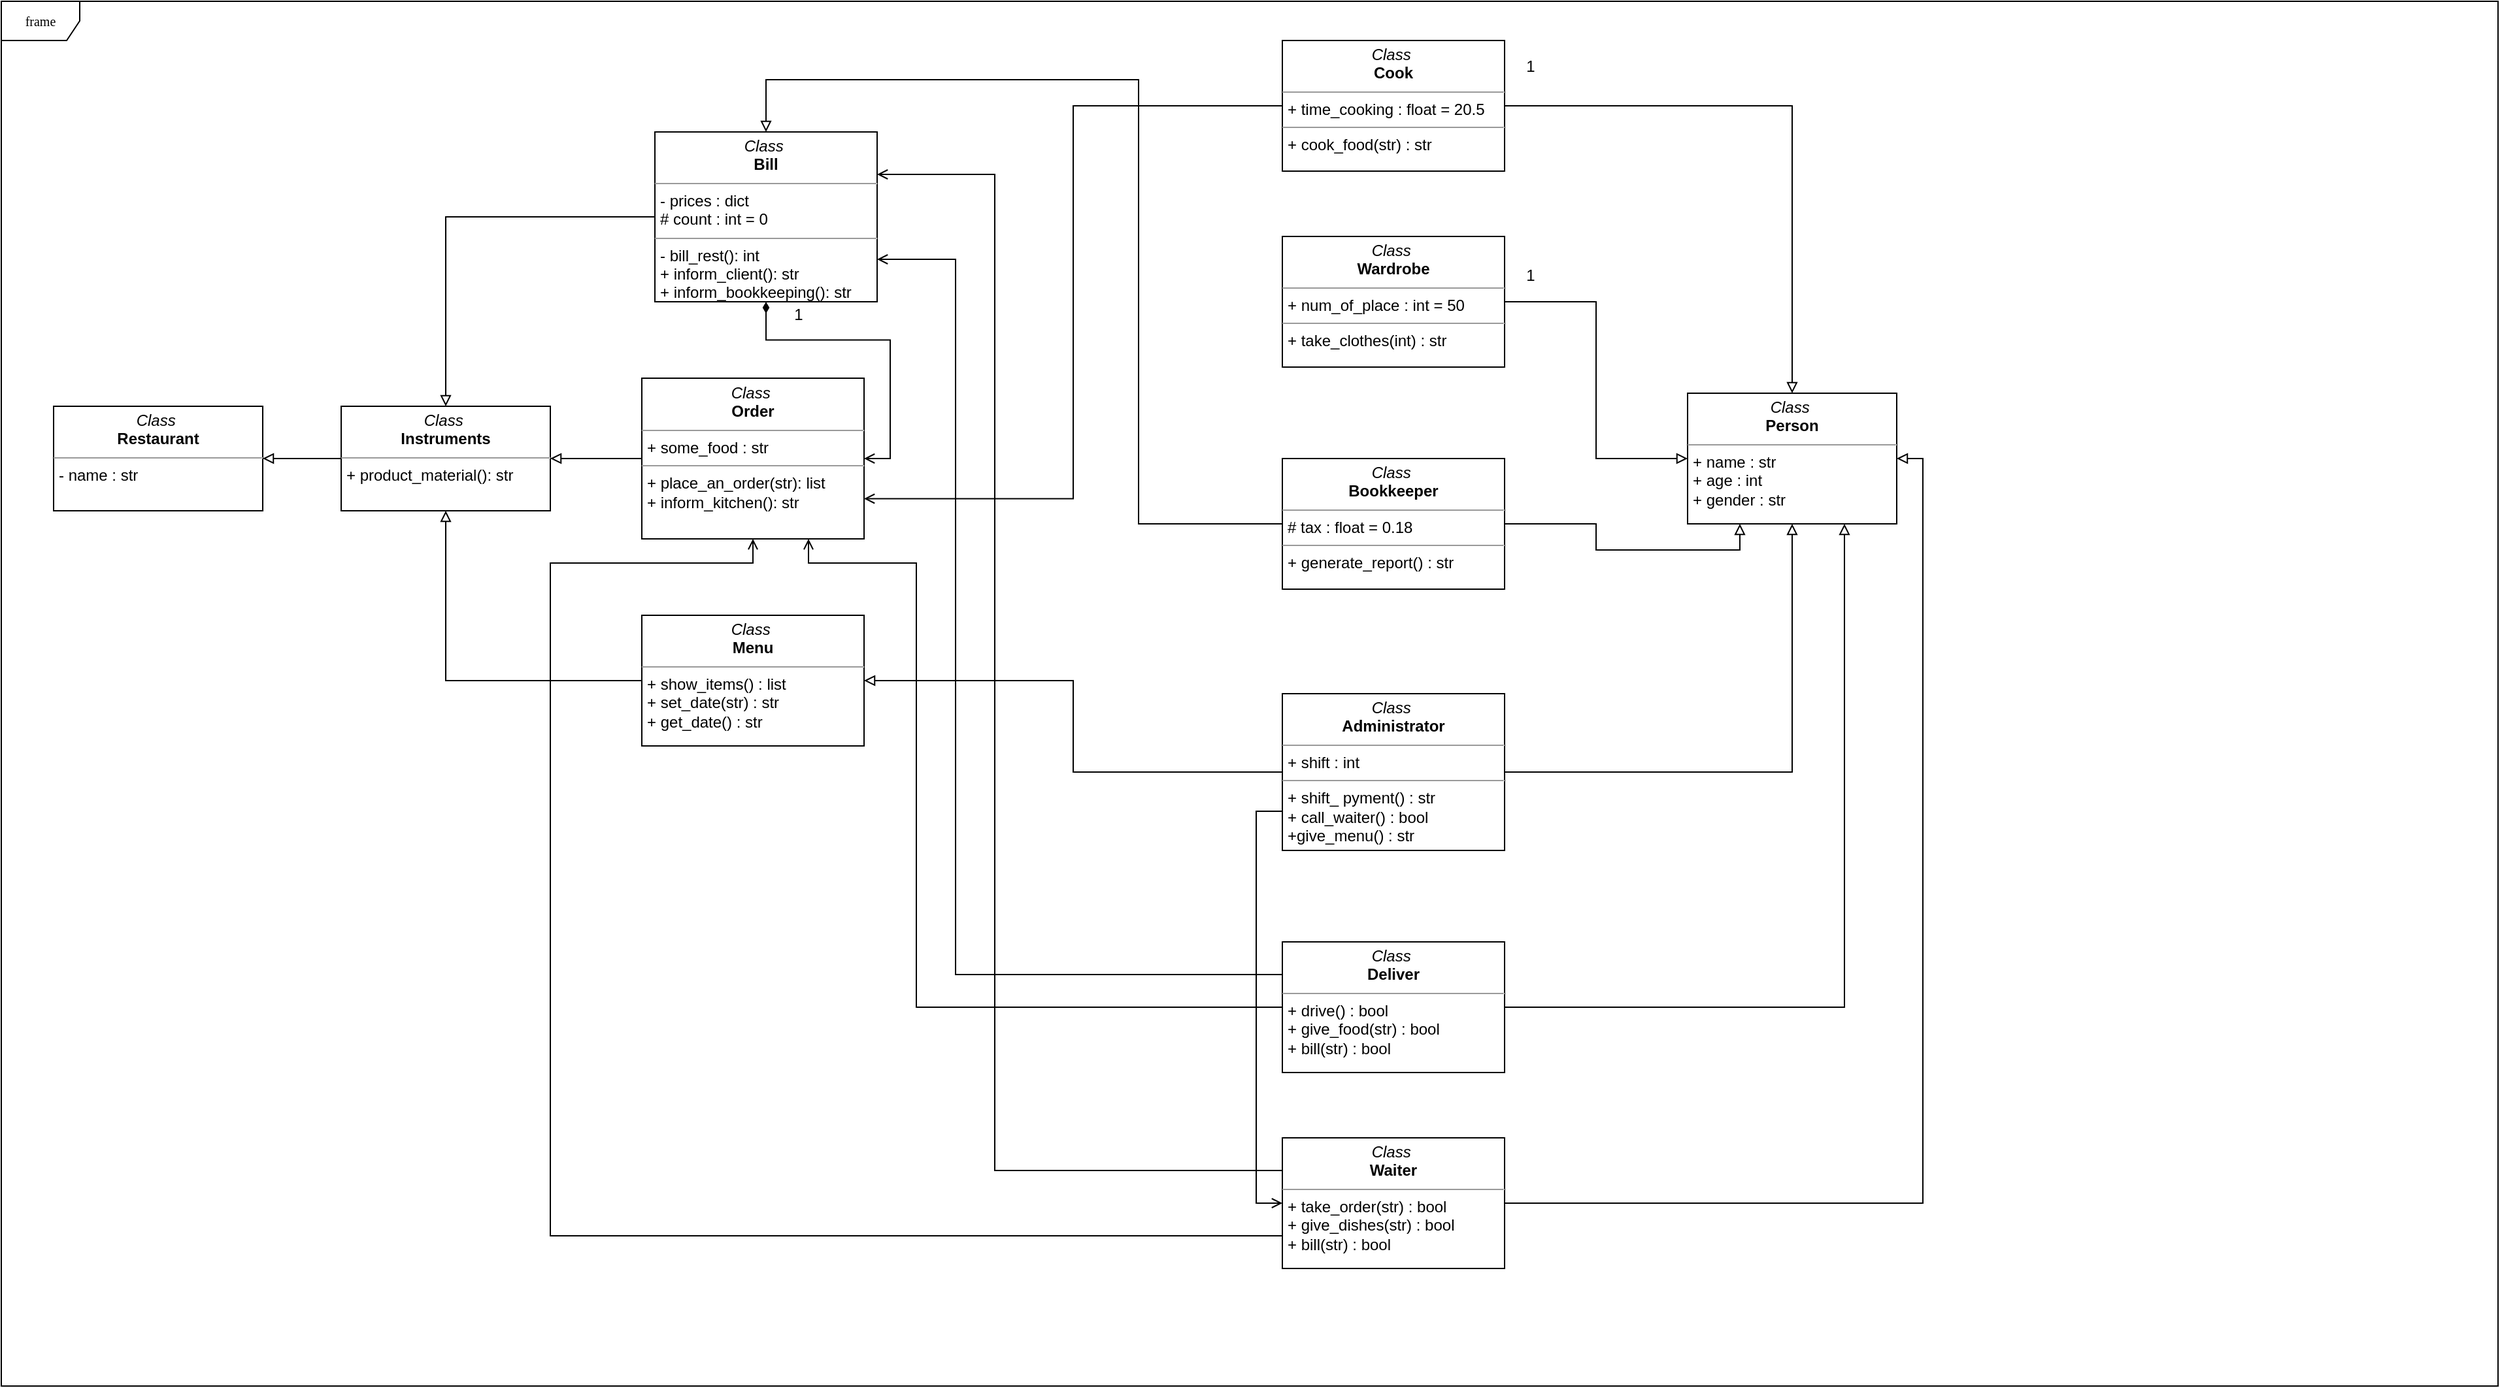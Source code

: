 <mxfile version="14.6.13" type="google"><diagram name="Page-1" id="c4acf3e9-155e-7222-9cf6-157b1a14988f"><mxGraphModel dx="1497" dy="803" grid="1" gridSize="10" guides="1" tooltips="1" connect="1" arrows="1" fold="1" page="1" pageScale="1" pageWidth="850" pageHeight="1100" background="#ffffff" math="0" shadow="0"><root><mxCell id="0"/><mxCell id="1" parent="0"/><mxCell id="17acba5748e5396b-1" value="frame" style="shape=umlFrame;whiteSpace=wrap;html=1;rounded=0;shadow=0;comic=0;labelBackgroundColor=none;strokeWidth=1;fontFamily=Verdana;fontSize=10;align=center;" parent="1" vertex="1"><mxGeometry x="20" y="20" width="1910" height="1060" as="geometry"/></mxCell><mxCell id="58cHZQfZ11oDBvX7Z660-5" style="edgeStyle=orthogonalEdgeStyle;rounded=0;orthogonalLoop=1;jettySize=auto;html=1;entryX=1;entryY=0.5;entryDx=0;entryDy=0;endArrow=block;endFill=0;" parent="1" source="5d2195bd80daf111-18" target="58cHZQfZ11oDBvX7Z660-2" edge="1"><mxGeometry relative="1" as="geometry"/></mxCell><mxCell id="5d2195bd80daf111-18" value="&lt;p style=&quot;margin: 0px ; margin-top: 4px ; text-align: center&quot;&gt;&lt;i&gt;Class&amp;nbsp;&lt;/i&gt;&lt;br&gt;&lt;b&gt;Order&lt;/b&gt;&lt;/p&gt;&lt;hr size=&quot;1&quot;&gt;&lt;p style=&quot;margin: 0px ; margin-left: 4px&quot;&gt;+ some_food : str&amp;nbsp;&lt;br&gt;&lt;/p&gt;&lt;hr size=&quot;1&quot;&gt;&lt;p style=&quot;margin: 0px ; margin-left: 4px&quot;&gt;+ place_an_order(str): list&lt;br&gt;+ inform_kitchen(): str&lt;/p&gt;" style="verticalAlign=top;align=left;overflow=fill;fontSize=12;fontFamily=Helvetica;html=1;rounded=0;shadow=0;comic=0;labelBackgroundColor=none;strokeWidth=1" parent="1" vertex="1"><mxGeometry x="510" y="308.5" width="170" height="123" as="geometry"/></mxCell><mxCell id="58cHZQfZ11oDBvX7Z660-1" value="&lt;p style=&quot;margin: 0px ; margin-top: 4px ; text-align: center&quot;&gt;&lt;i&gt;Class&amp;nbsp;&lt;/i&gt;&lt;br&gt;&lt;b&gt;Person&lt;/b&gt;&lt;/p&gt;&lt;hr size=&quot;1&quot;&gt;&lt;p style=&quot;margin: 0px ; margin-left: 4px&quot;&gt;+ name&amp;nbsp;&lt;span&gt;: str&amp;nbsp;&lt;/span&gt;&lt;/p&gt;&lt;p style=&quot;margin: 0px ; margin-left: 4px&quot;&gt;+ age : int&lt;/p&gt;&lt;p style=&quot;margin: 0px ; margin-left: 4px&quot;&gt;+ gender : str&lt;/p&gt;" style="verticalAlign=top;align=left;overflow=fill;fontSize=12;fontFamily=Helvetica;html=1;rounded=0;shadow=0;comic=0;labelBackgroundColor=none;strokeWidth=1" parent="1" vertex="1"><mxGeometry x="1310" y="320" width="160" height="100" as="geometry"/></mxCell><mxCell id="58cHZQfZ11oDBvX7Z660-4" style="edgeStyle=orthogonalEdgeStyle;rounded=0;orthogonalLoop=1;jettySize=auto;html=1;entryX=1;entryY=0.5;entryDx=0;entryDy=0;endArrow=block;endFill=0;" parent="1" source="58cHZQfZ11oDBvX7Z660-2" target="58cHZQfZ11oDBvX7Z660-3" edge="1"><mxGeometry relative="1" as="geometry"/></mxCell><mxCell id="58cHZQfZ11oDBvX7Z660-2" value="&lt;p style=&quot;margin: 0px ; margin-top: 4px ; text-align: center&quot;&gt;&lt;i&gt;Class&amp;nbsp;&lt;/i&gt;&lt;br&gt;&lt;b&gt;Instruments&lt;/b&gt;&lt;/p&gt;&lt;hr size=&quot;1&quot;&gt;&lt;p style=&quot;margin: 0px ; margin-left: 4px&quot;&gt;+ product_material(): str&lt;/p&gt;" style="verticalAlign=top;align=left;overflow=fill;fontSize=12;fontFamily=Helvetica;html=1;rounded=0;shadow=0;comic=0;labelBackgroundColor=none;strokeWidth=1" parent="1" vertex="1"><mxGeometry x="280" y="330" width="160" height="80" as="geometry"/></mxCell><mxCell id="58cHZQfZ11oDBvX7Z660-3" value="&lt;p style=&quot;margin: 0px ; margin-top: 4px ; text-align: center&quot;&gt;&lt;i&gt;Class&amp;nbsp;&lt;/i&gt;&lt;br&gt;&lt;b&gt;Restaurant&lt;/b&gt;&lt;/p&gt;&lt;hr size=&quot;1&quot;&gt;&lt;p style=&quot;margin: 0px ; margin-left: 4px&quot;&gt;- name : str&lt;/p&gt;" style="verticalAlign=top;align=left;overflow=fill;fontSize=12;fontFamily=Helvetica;html=1;rounded=0;shadow=0;comic=0;labelBackgroundColor=none;strokeWidth=1" parent="1" vertex="1"><mxGeometry x="60" y="330" width="160" height="80" as="geometry"/></mxCell><mxCell id="BibBtC9a3vjRM2LLSpIx-5" style="edgeStyle=orthogonalEdgeStyle;rounded=0;orthogonalLoop=1;jettySize=auto;html=1;entryX=0.5;entryY=1;entryDx=0;entryDy=0;endArrow=block;endFill=0;" parent="1" source="58cHZQfZ11oDBvX7Z660-6" target="58cHZQfZ11oDBvX7Z660-2" edge="1"><mxGeometry relative="1" as="geometry"/></mxCell><mxCell id="58cHZQfZ11oDBvX7Z660-6" value="&lt;p style=&quot;margin: 0px ; margin-top: 4px ; text-align: center&quot;&gt;&lt;i&gt;Class&amp;nbsp;&lt;/i&gt;&lt;br&gt;&lt;b&gt;Menu&lt;/b&gt;&lt;/p&gt;&lt;hr size=&quot;1&quot;&gt;&lt;p style=&quot;margin: 0px ; margin-left: 4px&quot;&gt;+ show_items() : list&lt;/p&gt;&lt;p style=&quot;margin: 0px ; margin-left: 4px&quot;&gt;+ set_date(str) : str&amp;nbsp;&lt;br&gt;&lt;/p&gt;&lt;p style=&quot;margin: 0px ; margin-left: 4px&quot;&gt;+ get_date() : str&lt;/p&gt;" style="verticalAlign=top;align=left;overflow=fill;fontSize=12;fontFamily=Helvetica;html=1;rounded=0;shadow=0;comic=0;labelBackgroundColor=none;strokeWidth=1" parent="1" vertex="1"><mxGeometry x="510" y="490" width="170" height="100" as="geometry"/></mxCell><mxCell id="BibBtC9a3vjRM2LLSpIx-7" style="edgeStyle=orthogonalEdgeStyle;rounded=0;orthogonalLoop=1;jettySize=auto;html=1;endArrow=block;endFill=0;entryX=0.5;entryY=0;entryDx=0;entryDy=0;" parent="1" source="BibBtC9a3vjRM2LLSpIx-6" target="58cHZQfZ11oDBvX7Z660-2" edge="1"><mxGeometry relative="1" as="geometry"/></mxCell><mxCell id="BibBtC9a3vjRM2LLSpIx-8" style="edgeStyle=orthogonalEdgeStyle;rounded=0;orthogonalLoop=1;jettySize=auto;html=1;endArrow=open;endFill=0;entryX=1;entryY=0.5;entryDx=0;entryDy=0;startArrow=diamondThin;startFill=1;" parent="1" source="BibBtC9a3vjRM2LLSpIx-6" target="5d2195bd80daf111-18" edge="1"><mxGeometry relative="1" as="geometry"/></mxCell><mxCell id="BibBtC9a3vjRM2LLSpIx-6" value="&lt;p style=&quot;margin: 0px ; margin-top: 4px ; text-align: center&quot;&gt;&lt;i&gt;Class&amp;nbsp;&lt;/i&gt;&lt;br&gt;&lt;b&gt;Bill&lt;/b&gt;&lt;/p&gt;&lt;hr size=&quot;1&quot;&gt;&lt;p style=&quot;margin: 0px ; margin-left: 4px&quot;&gt;- prices : dict&lt;/p&gt;&lt;p style=&quot;margin: 0px ; margin-left: 4px&quot;&gt;# count : int = 0&amp;nbsp;&lt;br&gt;&lt;/p&gt;&lt;hr size=&quot;1&quot;&gt;&lt;p style=&quot;margin: 0px ; margin-left: 4px&quot;&gt;- bill_rest(): int&lt;br&gt;+ inform_client(): str&lt;/p&gt;&lt;p style=&quot;margin: 0px ; margin-left: 4px&quot;&gt;+ inform_bookkeeping(): str&lt;br&gt;&lt;/p&gt;" style="verticalAlign=top;align=left;overflow=fill;fontSize=12;fontFamily=Helvetica;html=1;rounded=0;shadow=0;comic=0;labelBackgroundColor=none;strokeWidth=1" parent="1" vertex="1"><mxGeometry x="520" y="120" width="170" height="130" as="geometry"/></mxCell><mxCell id="BibBtC9a3vjRM2LLSpIx-10" style="edgeStyle=orthogonalEdgeStyle;rounded=0;orthogonalLoop=1;jettySize=auto;html=1;endArrow=block;endFill=0;entryX=0.5;entryY=0;entryDx=0;entryDy=0;" parent="1" source="BibBtC9a3vjRM2LLSpIx-9" target="58cHZQfZ11oDBvX7Z660-1" edge="1"><mxGeometry relative="1" as="geometry"/></mxCell><mxCell id="BibBtC9a3vjRM2LLSpIx-28" style="edgeStyle=orthogonalEdgeStyle;rounded=0;orthogonalLoop=1;jettySize=auto;html=1;endArrow=open;endFill=0;entryX=1;entryY=0.75;entryDx=0;entryDy=0;" parent="1" source="BibBtC9a3vjRM2LLSpIx-9" target="5d2195bd80daf111-18" edge="1"><mxGeometry relative="1" as="geometry"/></mxCell><mxCell id="BibBtC9a3vjRM2LLSpIx-9" value="&lt;p style=&quot;margin: 0px ; margin-top: 4px ; text-align: center&quot;&gt;&lt;i&gt;Class&amp;nbsp;&lt;/i&gt;&lt;br&gt;&lt;b&gt;Cook&lt;/b&gt;&lt;/p&gt;&lt;hr size=&quot;1&quot;&gt;&lt;p style=&quot;margin: 0px ; margin-left: 4px&quot;&gt;+ time_cooking : float = 20.5&amp;nbsp;&lt;br&gt;&lt;/p&gt;&lt;hr size=&quot;1&quot;&gt;&lt;p style=&quot;margin: 0px ; margin-left: 4px&quot;&gt;+ cook_food(str) : str&lt;br&gt;&lt;/p&gt;" style="verticalAlign=top;align=left;overflow=fill;fontSize=12;fontFamily=Helvetica;html=1;rounded=0;shadow=0;comic=0;labelBackgroundColor=none;strokeWidth=1" parent="1" vertex="1"><mxGeometry x="1000" y="50" width="170" height="100" as="geometry"/></mxCell><mxCell id="BibBtC9a3vjRM2LLSpIx-12" style="edgeStyle=orthogonalEdgeStyle;rounded=0;orthogonalLoop=1;jettySize=auto;html=1;endArrow=block;endFill=0;entryX=0;entryY=0.5;entryDx=0;entryDy=0;" parent="1" source="BibBtC9a3vjRM2LLSpIx-11" target="58cHZQfZ11oDBvX7Z660-1" edge="1"><mxGeometry relative="1" as="geometry"/></mxCell><mxCell id="BibBtC9a3vjRM2LLSpIx-11" value="&lt;p style=&quot;margin: 0px ; margin-top: 4px ; text-align: center&quot;&gt;&lt;i&gt;Class&amp;nbsp;&lt;/i&gt;&lt;br&gt;&lt;b&gt;Wardrobe&lt;/b&gt;&lt;/p&gt;&lt;hr size=&quot;1&quot;&gt;&lt;p style=&quot;margin: 0px ; margin-left: 4px&quot;&gt;+ num_of_place : int = 50&amp;nbsp;&lt;br&gt;&lt;/p&gt;&lt;hr size=&quot;1&quot;&gt;&lt;p style=&quot;margin: 0px ; margin-left: 4px&quot;&gt;+ take_clothes(int) : str&lt;br&gt;&lt;/p&gt;" style="verticalAlign=top;align=left;overflow=fill;fontSize=12;fontFamily=Helvetica;html=1;rounded=0;shadow=0;comic=0;labelBackgroundColor=none;strokeWidth=1" parent="1" vertex="1"><mxGeometry x="1000" y="200" width="170" height="100" as="geometry"/></mxCell><mxCell id="BibBtC9a3vjRM2LLSpIx-14" style="edgeStyle=orthogonalEdgeStyle;rounded=0;orthogonalLoop=1;jettySize=auto;html=1;endArrow=block;endFill=0;entryX=0.25;entryY=1;entryDx=0;entryDy=0;" parent="1" source="BibBtC9a3vjRM2LLSpIx-13" target="58cHZQfZ11oDBvX7Z660-1" edge="1"><mxGeometry relative="1" as="geometry"/></mxCell><mxCell id="BibBtC9a3vjRM2LLSpIx-29" style="edgeStyle=orthogonalEdgeStyle;rounded=0;orthogonalLoop=1;jettySize=auto;html=1;endArrow=block;endFill=0;entryX=0.5;entryY=0;entryDx=0;entryDy=0;" parent="1" source="BibBtC9a3vjRM2LLSpIx-13" target="BibBtC9a3vjRM2LLSpIx-6" edge="1"><mxGeometry relative="1" as="geometry"><Array as="points"><mxPoint x="890" y="420"/><mxPoint x="890" y="80"/><mxPoint x="605" y="80"/></Array></mxGeometry></mxCell><mxCell id="BibBtC9a3vjRM2LLSpIx-13" value="&lt;p style=&quot;margin: 0px ; margin-top: 4px ; text-align: center&quot;&gt;&lt;i&gt;Class&amp;nbsp;&lt;/i&gt;&lt;br&gt;&lt;b&gt;Bookkeeper&lt;/b&gt;&lt;/p&gt;&lt;hr size=&quot;1&quot;&gt;&lt;p style=&quot;margin: 0px ; margin-left: 4px&quot;&gt;# tax : float = 0.18&amp;nbsp;&lt;br&gt;&lt;/p&gt;&lt;hr size=&quot;1&quot;&gt;&lt;p style=&quot;margin: 0px ; margin-left: 4px&quot;&gt;+ generate_report() : str&lt;br&gt;&lt;/p&gt;" style="verticalAlign=top;align=left;overflow=fill;fontSize=12;fontFamily=Helvetica;html=1;rounded=0;shadow=0;comic=0;labelBackgroundColor=none;strokeWidth=1" parent="1" vertex="1"><mxGeometry x="1000" y="370" width="170" height="100" as="geometry"/></mxCell><mxCell id="BibBtC9a3vjRM2LLSpIx-16" style="edgeStyle=orthogonalEdgeStyle;rounded=0;orthogonalLoop=1;jettySize=auto;html=1;endArrow=block;endFill=0;entryX=0.5;entryY=1;entryDx=0;entryDy=0;" parent="1" source="BibBtC9a3vjRM2LLSpIx-15" target="58cHZQfZ11oDBvX7Z660-1" edge="1"><mxGeometry relative="1" as="geometry"/></mxCell><mxCell id="BibBtC9a3vjRM2LLSpIx-31" style="edgeStyle=orthogonalEdgeStyle;rounded=0;orthogonalLoop=1;jettySize=auto;html=1;endArrow=block;endFill=0;entryX=1;entryY=0.5;entryDx=0;entryDy=0;" parent="1" source="BibBtC9a3vjRM2LLSpIx-15" target="58cHZQfZ11oDBvX7Z660-6" edge="1"><mxGeometry relative="1" as="geometry"/></mxCell><mxCell id="BibBtC9a3vjRM2LLSpIx-33" style="edgeStyle=orthogonalEdgeStyle;rounded=0;orthogonalLoop=1;jettySize=auto;html=1;endArrow=open;endFill=0;entryX=0;entryY=0.5;entryDx=0;entryDy=0;exitX=0;exitY=0.75;exitDx=0;exitDy=0;" parent="1" source="BibBtC9a3vjRM2LLSpIx-15" target="BibBtC9a3vjRM2LLSpIx-19" edge="1"><mxGeometry relative="1" as="geometry"><Array as="points"><mxPoint x="980" y="640"/><mxPoint x="980" y="940"/></Array></mxGeometry></mxCell><mxCell id="BibBtC9a3vjRM2LLSpIx-15" value="&lt;p style=&quot;margin: 0px ; margin-top: 4px ; text-align: center&quot;&gt;&lt;i&gt;Class&amp;nbsp;&lt;/i&gt;&lt;br&gt;&lt;b&gt;Administrator&lt;/b&gt;&lt;/p&gt;&lt;hr size=&quot;1&quot;&gt;&lt;p style=&quot;margin: 0px ; margin-left: 4px&quot;&gt;+ shift : int&lt;/p&gt;&lt;hr size=&quot;1&quot;&gt;&lt;p style=&quot;margin: 0px ; margin-left: 4px&quot;&gt;+ shift_ pyment() : str&lt;br&gt;&lt;/p&gt;&lt;p style=&quot;margin: 0px ; margin-left: 4px&quot;&gt;+ call_waiter() : bool&lt;/p&gt;&lt;p style=&quot;margin: 0px ; margin-left: 4px&quot;&gt;+give_menu() : str&lt;/p&gt;" style="verticalAlign=top;align=left;overflow=fill;fontSize=12;fontFamily=Helvetica;html=1;rounded=0;shadow=0;comic=0;labelBackgroundColor=none;strokeWidth=1" parent="1" vertex="1"><mxGeometry x="1000" y="550" width="170" height="120" as="geometry"/></mxCell><mxCell id="BibBtC9a3vjRM2LLSpIx-18" style="edgeStyle=orthogonalEdgeStyle;rounded=0;orthogonalLoop=1;jettySize=auto;html=1;endArrow=block;endFill=0;entryX=0.75;entryY=1;entryDx=0;entryDy=0;" parent="1" source="BibBtC9a3vjRM2LLSpIx-17" target="58cHZQfZ11oDBvX7Z660-1" edge="1"><mxGeometry relative="1" as="geometry"/></mxCell><mxCell id="BibBtC9a3vjRM2LLSpIx-30" style="edgeStyle=orthogonalEdgeStyle;rounded=0;orthogonalLoop=1;jettySize=auto;html=1;endArrow=open;endFill=0;entryX=0.75;entryY=1;entryDx=0;entryDy=0;" parent="1" source="BibBtC9a3vjRM2LLSpIx-17" target="5d2195bd80daf111-18" edge="1"><mxGeometry relative="1" as="geometry"><Array as="points"><mxPoint x="720" y="790"/><mxPoint x="720" y="450"/><mxPoint x="638" y="450"/></Array></mxGeometry></mxCell><mxCell id="BibBtC9a3vjRM2LLSpIx-41" style="edgeStyle=orthogonalEdgeStyle;rounded=0;orthogonalLoop=1;jettySize=auto;html=1;entryX=1;entryY=0.75;entryDx=0;entryDy=0;endArrow=open;endFill=0;exitX=0;exitY=0.25;exitDx=0;exitDy=0;" parent="1" source="BibBtC9a3vjRM2LLSpIx-17" target="BibBtC9a3vjRM2LLSpIx-6" edge="1"><mxGeometry relative="1" as="geometry"><Array as="points"><mxPoint x="750" y="765"/><mxPoint x="750" y="218"/></Array></mxGeometry></mxCell><mxCell id="BibBtC9a3vjRM2LLSpIx-17" value="&lt;p style=&quot;margin: 0px ; margin-top: 4px ; text-align: center&quot;&gt;&lt;i&gt;Class&amp;nbsp;&lt;/i&gt;&lt;br&gt;&lt;b&gt;Deliver&lt;/b&gt;&lt;/p&gt;&lt;hr size=&quot;1&quot;&gt;&lt;p style=&quot;margin: 0px ; margin-left: 4px&quot;&gt;+ drive() : bool&lt;/p&gt;&lt;p style=&quot;margin: 0px ; margin-left: 4px&quot;&gt;+ give_food(str) : bool&lt;/p&gt;&lt;p style=&quot;margin: 0px ; margin-left: 4px&quot;&gt;+ bill(str) : bool&amp;nbsp;&lt;br&gt;&lt;/p&gt;&lt;p style=&quot;margin: 0px ; margin-left: 4px&quot;&gt;&lt;br&gt;&lt;/p&gt;" style="verticalAlign=top;align=left;overflow=fill;fontSize=12;fontFamily=Helvetica;html=1;rounded=0;shadow=0;comic=0;labelBackgroundColor=none;strokeWidth=1" parent="1" vertex="1"><mxGeometry x="1000" y="740" width="170" height="100" as="geometry"/></mxCell><mxCell id="BibBtC9a3vjRM2LLSpIx-20" style="edgeStyle=orthogonalEdgeStyle;rounded=0;orthogonalLoop=1;jettySize=auto;html=1;endArrow=block;endFill=0;entryX=1;entryY=0.5;entryDx=0;entryDy=0;" parent="1" source="BibBtC9a3vjRM2LLSpIx-19" target="58cHZQfZ11oDBvX7Z660-1" edge="1"><mxGeometry relative="1" as="geometry"/></mxCell><mxCell id="BibBtC9a3vjRM2LLSpIx-34" style="edgeStyle=orthogonalEdgeStyle;rounded=0;orthogonalLoop=1;jettySize=auto;html=1;endArrow=open;endFill=0;entryX=0.5;entryY=1;entryDx=0;entryDy=0;exitX=0;exitY=0.75;exitDx=0;exitDy=0;" parent="1" source="BibBtC9a3vjRM2LLSpIx-19" target="5d2195bd80daf111-18" edge="1"><mxGeometry relative="1" as="geometry"><Array as="points"><mxPoint x="440" y="965"/><mxPoint x="440" y="450"/><mxPoint x="595" y="450"/></Array></mxGeometry></mxCell><mxCell id="BibBtC9a3vjRM2LLSpIx-35" style="edgeStyle=orthogonalEdgeStyle;rounded=0;orthogonalLoop=1;jettySize=auto;html=1;entryX=1;entryY=0.25;entryDx=0;entryDy=0;endArrow=open;endFill=0;exitX=0;exitY=0.25;exitDx=0;exitDy=0;" parent="1" source="BibBtC9a3vjRM2LLSpIx-19" target="BibBtC9a3vjRM2LLSpIx-6" edge="1"><mxGeometry relative="1" as="geometry"><Array as="points"><mxPoint x="780" y="915"/><mxPoint x="780" y="153"/></Array></mxGeometry></mxCell><mxCell id="BibBtC9a3vjRM2LLSpIx-19" value="&lt;p style=&quot;margin: 0px ; margin-top: 4px ; text-align: center&quot;&gt;&lt;i&gt;Class&amp;nbsp;&lt;/i&gt;&lt;br&gt;&lt;b&gt;Waiter&lt;/b&gt;&lt;/p&gt;&lt;hr size=&quot;1&quot;&gt;&lt;p style=&quot;margin: 0px ; margin-left: 4px&quot;&gt;+ take_order(str) : bool&lt;/p&gt;&lt;p style=&quot;margin: 0px ; margin-left: 4px&quot;&gt;+ give_dishes(str) : bool&lt;/p&gt;&lt;p style=&quot;margin: 0px ; margin-left: 4px&quot;&gt;+ bill(str) : bool&amp;nbsp;&lt;br&gt;&lt;/p&gt;&lt;p style=&quot;margin: 0px ; margin-left: 4px&quot;&gt;&lt;br&gt;&lt;/p&gt;" style="verticalAlign=top;align=left;overflow=fill;fontSize=12;fontFamily=Helvetica;html=1;rounded=0;shadow=0;comic=0;labelBackgroundColor=none;strokeWidth=1" parent="1" vertex="1"><mxGeometry x="1000" y="890" width="170" height="100" as="geometry"/></mxCell><mxCell id="BibBtC9a3vjRM2LLSpIx-21" value="1" style="text;html=1;strokeColor=none;fillColor=none;align=center;verticalAlign=middle;whiteSpace=wrap;rounded=0;" parent="1" vertex="1"><mxGeometry x="1170" y="220" width="40" height="20" as="geometry"/></mxCell><mxCell id="BibBtC9a3vjRM2LLSpIx-44" value="1" style="text;html=1;strokeColor=none;fillColor=none;align=center;verticalAlign=middle;whiteSpace=wrap;rounded=0;" parent="1" vertex="1"><mxGeometry x="1170" y="60" width="40" height="20" as="geometry"/></mxCell><mxCell id="Mp3m4H52DGoMVDypoV9C-3" value="1" style="text;html=1;strokeColor=none;fillColor=none;align=center;verticalAlign=middle;whiteSpace=wrap;rounded=0;" vertex="1" parent="1"><mxGeometry x="610" y="250" width="40" height="20" as="geometry"/></mxCell></root></mxGraphModel></diagram></mxfile>